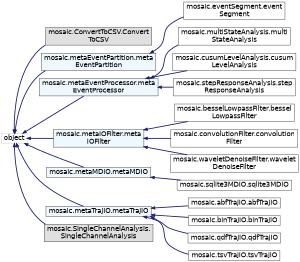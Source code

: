 digraph "Graphical Class Hierarchy"
{
  graph [ dpi = 300 ];
  size="2,1.75";
  ratio="fill";
  edge [fontname="Helvetica",fontsize="20",labelfontname="Helvetica",labelfontsize="20"];
  node [fontname="Helvetica",fontsize="20",shape=record];
  rankdir="LR";
  Node1 [label="object",height=0.2,width=0.4,color="grey75", fillcolor="white", style="filled"];
  Node1 -> Node2 [dir="back", width=1.0, penwidth=2.5,color="midnightblue",fontsize="20",style="solid",fontname="Helvetica"];
  Node2 [label="mosaic.ConvertToCSV.Convert\lToCSV",height=0.2,width=0.4,color="black", fillcolor="grey88", style="filled"];
  Node1 -> Node3 [dir="back", width=1.0, penwidth=2.5,color="midnightblue",fontsize="20",style="solid",fontname="Helvetica"];
  Node3 [label="mosaic.metaEventPartition.meta\lEventPartition",height=0.2,width=0.4,color="black", fillcolor="aliceblue", style="filled"];
  Node3 -> Node4 [dir="back", width=1.0, penwidth=2.5,color="midnightblue",fontsize="20",style="solid",fontname="Helvetica"];
  Node4 [label="mosaic.eventSegment.event\lSegment",height=0.2,width=0.4,color="black", fillcolor="white", style="filled"];
  Node1 -> Node5 [dir="back", width=1.0, penwidth=2.5,color="midnightblue",fontsize="20",style="solid",fontname="Helvetica"];
  Node5 [label="mosaic.metaEventProcessor.meta\lEventProcessor",height=0.2,width=0.4,color="black", fillcolor="aliceblue", style="filled"];
  Node5 -> Node6 [dir="back", width=1.0, penwidth=2.5,color="midnightblue",fontsize="20",style="solid",fontname="Helvetica"];
  Node6 [label="mosaic.multiStateAnalysis.multi\lStateAnalysis",height=0.2,width=0.4,color="black", fillcolor="white", style="filled"];
  Node5 -> Node7 [dir="back", width=1.0, penwidth=2.5,color="midnightblue",fontsize="20",style="solid",fontname="Helvetica"];
  Node7 [label="mosaic.cusumLevelAnalysis.cusum\lLevelAnalysis",height=0.2,width=0.4,color="black", fillcolor="white", style="filled"];
  Node5 -> Node8 [dir="back", width=1.0, penwidth=2.5,color="midnightblue",fontsize="20",style="solid",fontname="Helvetica"];
  Node8 [label="mosaic.stepResponseAnalysis.step\lResponseAnalysis",height=0.2,width=0.4,color="black", fillcolor="white", style="filled"];
  Node1 -> Node9 [dir="back", width=1.0, penwidth=2.5,color="midnightblue",fontsize="20",style="solid",fontname="Helvetica"];
  Node9 [label="mosaic.metaIOFilter.meta\lIOFilter",height=0.2,width=0.4,color="black", fillcolor="aliceblue", style="filled"];
  Node9 -> Node10 [dir="back", width=1.0, penwidth=2.5,color="midnightblue",fontsize="20",style="solid",fontname="Helvetica"];
  Node10 [label="mosaic.besselLowpassFilter.bessel\lLowpassFilter",height=0.2,width=0.4,color="black", fillcolor="white", style="filled"];
  Node9 -> Node11 [dir="back", width=1.0, penwidth=2.5,color="midnightblue",fontsize="20",style="solid",fontname="Helvetica"];
  Node11 [label="mosaic.convolutionFilter.convolution\lFilter",height=0.2,width=0.4,color="black", fillcolor="white", style="filled"];
  Node9 -> Node12 [dir="back", width=1.0, penwidth=2.5,color="midnightblue",fontsize="20",style="solid",fontname="Helvetica"];
  Node12 [label="mosaic.waveletDenoiseFilter.wavelet\lDenoiseFilter",height=0.2,width=0.4,color="black", fillcolor="white", style="filled"];
  Node1 -> Node13 [dir="back", width=1.0, penwidth=2.5,color="midnightblue",fontsize="20",style="solid",fontname="Helvetica"];
  Node13 [label="mosaic.metaMDIO.metaMDIO",height=0.2,width=0.4,color="black", fillcolor="aliceblue", style="filled"];
  Node13 -> Node14 [dir="back", width=1.0, penwidth=2.5,color="midnightblue",fontsize="20",style="solid",fontname="Helvetica"];
  Node14 [label="mosaic.sqlite3MDIO.sqlite3MDIO",height=0.2,width=0.4,color="black", fillcolor="white", style="filled"];
  Node1 -> Node15 [dir="back", width=1.0, penwidth=2.5,color="midnightblue",fontsize="20",style="solid",fontname="Helvetica"];
  Node15 [label="mosaic.metaTrajIO.metaTrajIO",height=0.2,width=0.4,color="black", fillcolor="aliceblue", style="filled"];
  Node15 -> Node16 [dir="back", width=1.0, penwidth=2.5,color="midnightblue",fontsize="20",style="solid",fontname="Helvetica"];
  Node16 [label="mosaic.abfTrajIO.abfTrajIO",height=0.2,width=0.4,color="black", fillcolor="white", style="filled"];
  Node15 -> Node17 [dir="back", width=1.0, penwidth=2.5,color="midnightblue",fontsize="20",style="solid",fontname="Helvetica"];
  Node17 [label="mosaic.binTrajIO.binTrajIO",height=0.2,width=0.4,color="black", fillcolor="white", style="filled"];
  Node15 -> Node18 [dir="back", width=1.0, penwidth=2.5,color="midnightblue",fontsize="20",style="solid",fontname="Helvetica"];
  Node18 [label="mosaic.qdfTrajIO.qdfTrajIO",height=0.2,width=0.4,color="black", fillcolor="white", style="filled"];
  Node15 -> Node19 [dir="back", width=1.0, penwidth=2.5,color="midnightblue",fontsize="20",style="solid",fontname="Helvetica"];
  Node19 [label="mosaic.tsvTrajIO.tsvTrajIO",height=0.2,width=0.4,color="black", fillcolor="white", style="filled"];
  Node1 -> Node20 [dir="back", width=1.0, penwidth=2.5,color="midnightblue",fontsize="20",style="solid",fontname="Helvetica"];
  Node20 [label="mosaic.SingleChannelAnalysis.\lSingleChannelAnalysis",height=0.2,width=0.4,color="black", fillcolor="grey88", style="filled"];
}
